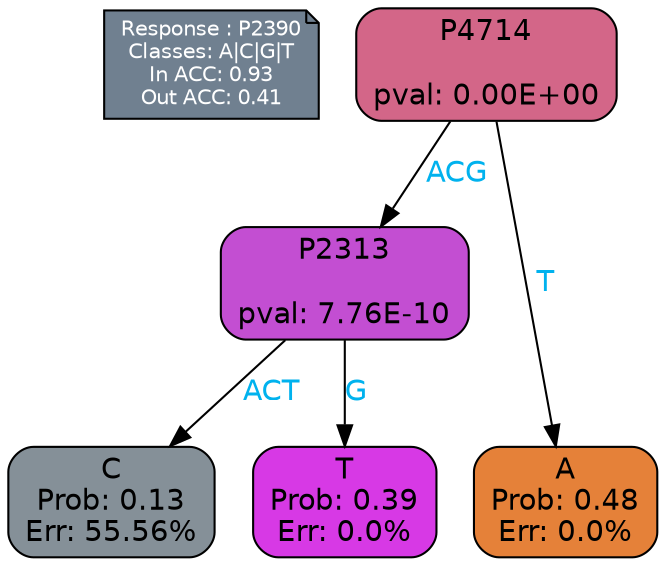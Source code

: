 digraph Tree {
node [shape=box, style="filled, rounded", color="black", fontname=helvetica] ;
graph [ranksep=equally, splines=polylines, bgcolor=transparent, dpi=600] ;
edge [fontname=helvetica] ;
LEGEND [label="Response : P2390
Classes: A|C|G|T
In ACC: 0.93
Out ACC: 0.41
",shape=note,align=left,style=filled,fillcolor="slategray",fontcolor="white",fontsize=10];1 [label="P4714

pval: 0.00E+00", fillcolor="#d36688"] ;
2 [label="P2313

pval: 7.76E-10", fillcolor="#c34ed2"] ;
3 [label="C
Prob: 0.13
Err: 55.56%", fillcolor="#859098"] ;
4 [label="T
Prob: 0.39
Err: 0.0%", fillcolor="#d739e5"] ;
5 [label="A
Prob: 0.48
Err: 0.0%", fillcolor="#e58139"] ;
1 -> 2 [label="ACG",fontcolor=deepskyblue2] ;
1 -> 5 [label="T",fontcolor=deepskyblue2] ;
2 -> 3 [label="ACT",fontcolor=deepskyblue2] ;
2 -> 4 [label="G",fontcolor=deepskyblue2] ;
{rank = same; 3;4;5;}{rank = same; LEGEND;1;}}